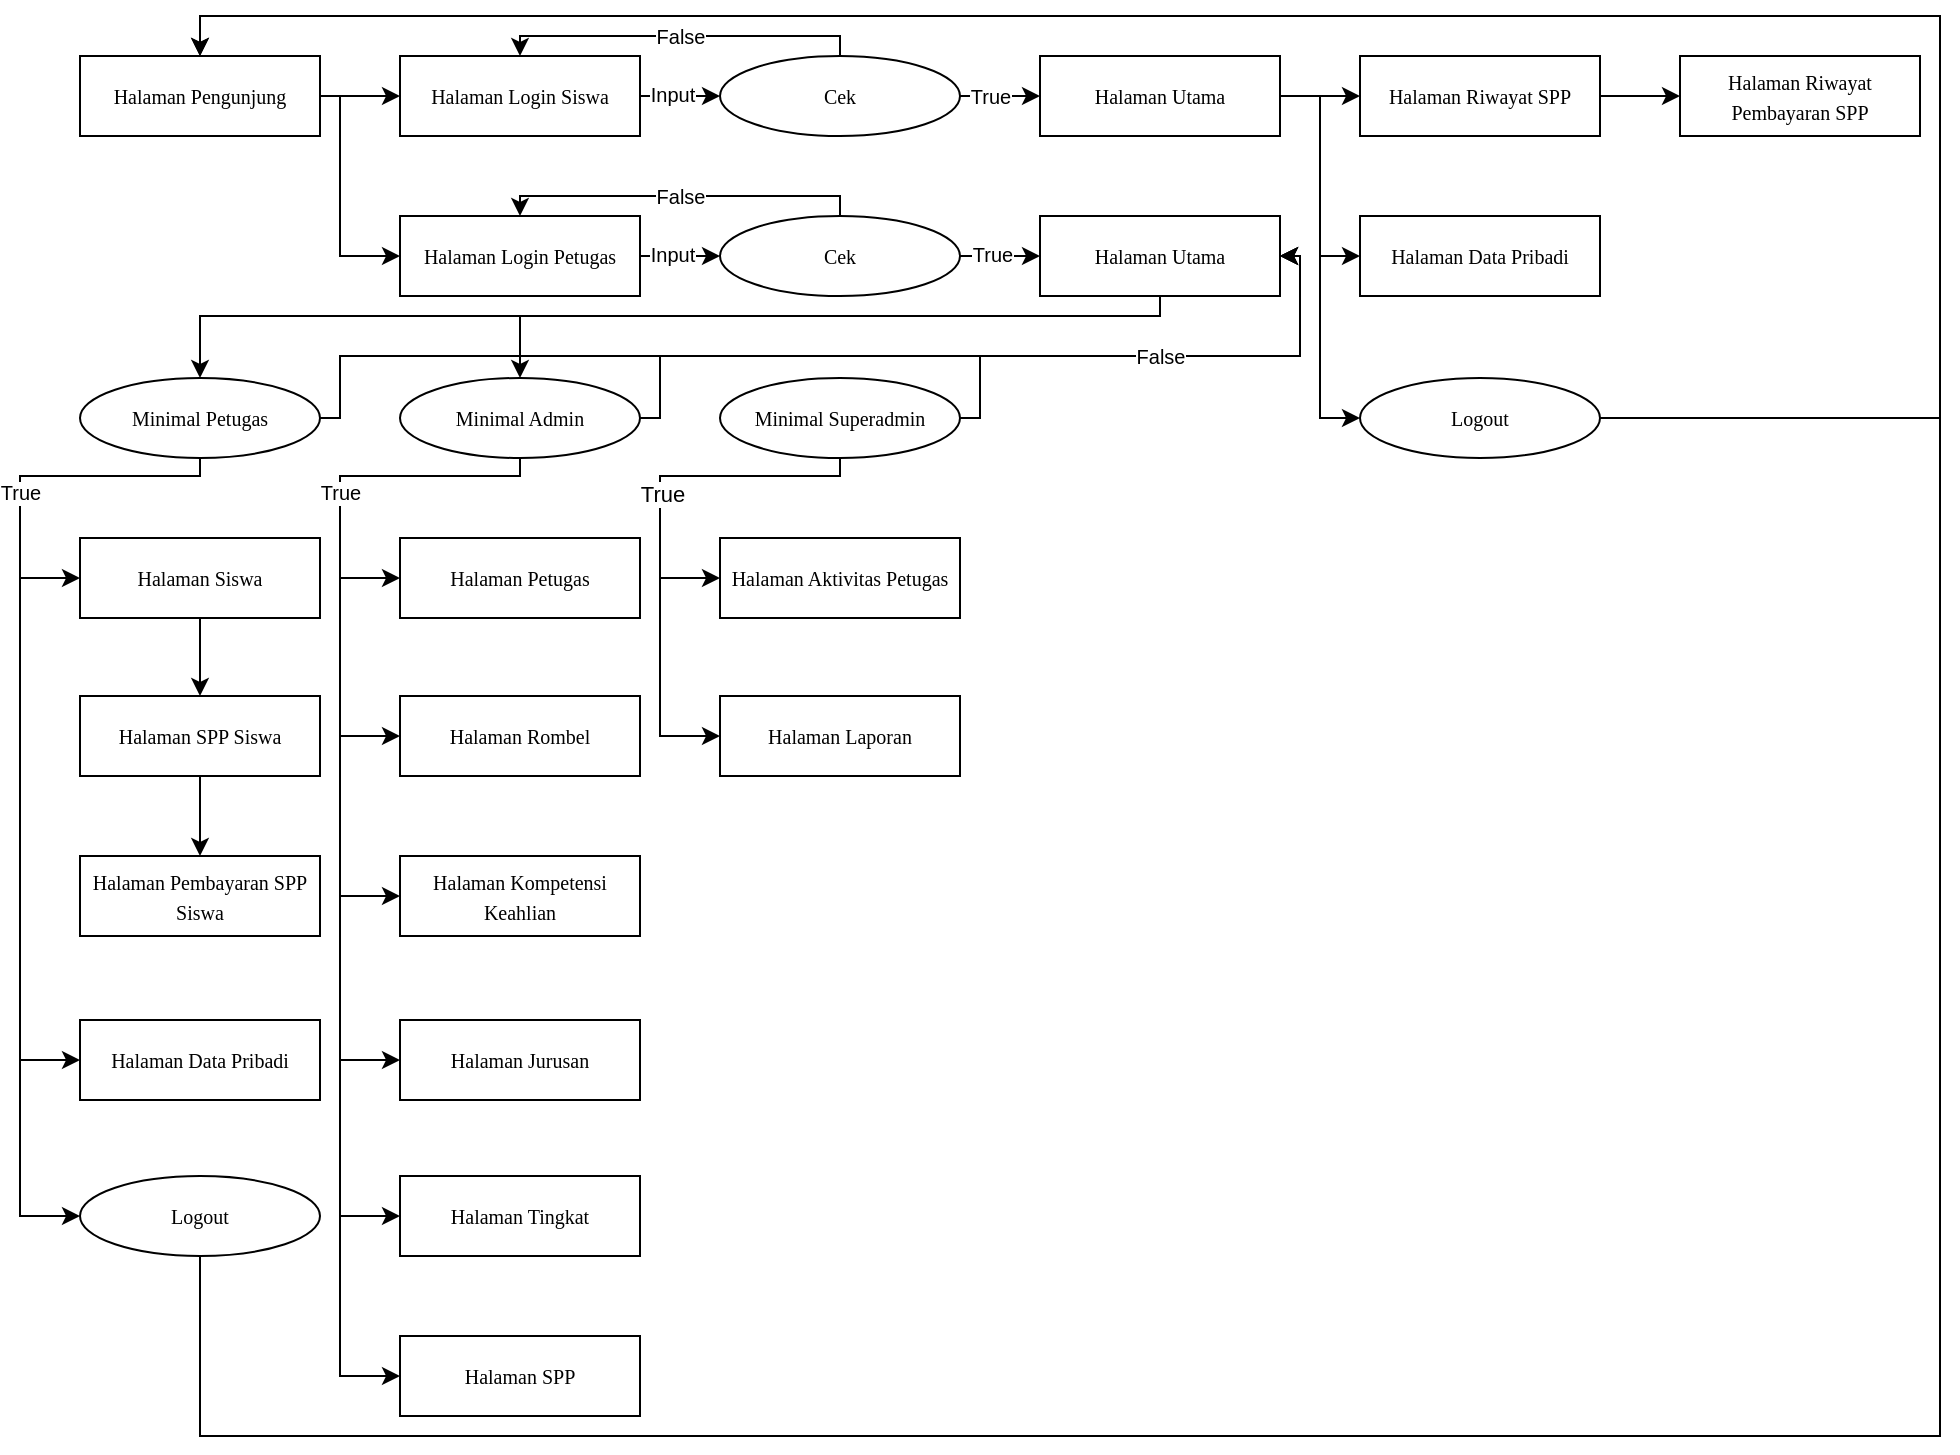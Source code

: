<mxfile>
    <diagram name="Page-1" id="52a04d89-c75d-2922-d76d-85b35f80e030">
        <mxGraphModel dx="1261" dy="678" grid="1" gridSize="10" guides="1" tooltips="1" connect="1" arrows="1" fold="1" page="1" pageScale="1" pageWidth="1100" pageHeight="850" background="none" math="0" shadow="0">
            <root>
                <mxCell id="0"/>
                <mxCell id="1" parent="0"/>
                <mxCell id="BbwhjEKNeiXTBi5WMxnw-6" style="edgeStyle=orthogonalEdgeStyle;rounded=0;orthogonalLoop=1;jettySize=auto;html=1;entryX=0;entryY=0.5;entryDx=0;entryDy=0;" parent="1" source="BbwhjEKNeiXTBi5WMxnw-1" target="BbwhjEKNeiXTBi5WMxnw-4" edge="1">
                    <mxGeometry relative="1" as="geometry"/>
                </mxCell>
                <mxCell id="BbwhjEKNeiXTBi5WMxnw-7" style="edgeStyle=orthogonalEdgeStyle;rounded=0;orthogonalLoop=1;jettySize=auto;html=1;entryX=0;entryY=0.5;entryDx=0;entryDy=0;" parent="1" source="BbwhjEKNeiXTBi5WMxnw-1" target="BbwhjEKNeiXTBi5WMxnw-5" edge="1">
                    <mxGeometry relative="1" as="geometry">
                        <Array as="points">
                            <mxPoint x="170" y="60"/>
                            <mxPoint x="170" y="140"/>
                        </Array>
                    </mxGeometry>
                </mxCell>
                <mxCell id="BbwhjEKNeiXTBi5WMxnw-1" value="&lt;font style=&quot;font-size: 10px;&quot;&gt;Halaman Pengunjung&lt;/font&gt;" style="whiteSpace=wrap;html=1;rounded=0;shadow=0;comic=0;labelBackgroundColor=none;strokeWidth=1;fontFamily=Verdana;fontSize=12;align=center;" parent="1" vertex="1">
                    <mxGeometry x="40" y="40" width="120" height="40" as="geometry"/>
                </mxCell>
                <mxCell id="BbwhjEKNeiXTBi5WMxnw-10" style="edgeStyle=orthogonalEdgeStyle;rounded=0;orthogonalLoop=1;jettySize=auto;html=1;entryX=0;entryY=0.5;entryDx=0;entryDy=0;" parent="1" source="BbwhjEKNeiXTBi5WMxnw-4" target="BbwhjEKNeiXTBi5WMxnw-8" edge="1">
                    <mxGeometry relative="1" as="geometry">
                        <Array as="points">
                            <mxPoint x="340" y="60"/>
                            <mxPoint x="340" y="60"/>
                        </Array>
                    </mxGeometry>
                </mxCell>
                <mxCell id="BbwhjEKNeiXTBi5WMxnw-27" value="Input" style="edgeLabel;html=1;align=center;verticalAlign=middle;resizable=0;points=[];fontSize=10;" parent="BbwhjEKNeiXTBi5WMxnw-10" vertex="1" connectable="0">
                    <mxGeometry x="-0.357" y="1" relative="1" as="geometry">
                        <mxPoint x="3" as="offset"/>
                    </mxGeometry>
                </mxCell>
                <mxCell id="BbwhjEKNeiXTBi5WMxnw-4" value="&lt;font style=&quot;font-size: 10px;&quot;&gt;Halaman Login Siswa&lt;/font&gt;" style="whiteSpace=wrap;html=1;rounded=0;shadow=0;comic=0;labelBackgroundColor=none;strokeWidth=1;fontFamily=Verdana;fontSize=12;align=center;" parent="1" vertex="1">
                    <mxGeometry x="200" y="40" width="120" height="40" as="geometry"/>
                </mxCell>
                <mxCell id="BbwhjEKNeiXTBi5WMxnw-14" style="edgeStyle=orthogonalEdgeStyle;rounded=0;orthogonalLoop=1;jettySize=auto;html=1;entryX=0;entryY=0.5;entryDx=0;entryDy=0;fontSize=10;" parent="1" source="BbwhjEKNeiXTBi5WMxnw-5" target="BbwhjEKNeiXTBi5WMxnw-13" edge="1">
                    <mxGeometry relative="1" as="geometry"/>
                </mxCell>
                <mxCell id="BbwhjEKNeiXTBi5WMxnw-28" value="Input" style="edgeLabel;html=1;align=center;verticalAlign=middle;resizable=0;points=[];fontSize=10;" parent="BbwhjEKNeiXTBi5WMxnw-14" vertex="1" connectable="0">
                    <mxGeometry x="-0.308" y="-1" relative="1" as="geometry">
                        <mxPoint x="2" y="-2" as="offset"/>
                    </mxGeometry>
                </mxCell>
                <mxCell id="BbwhjEKNeiXTBi5WMxnw-5" value="&lt;font style=&quot;font-size: 10px;&quot;&gt;Halaman Login Petugas&lt;/font&gt;" style="whiteSpace=wrap;html=1;rounded=0;shadow=0;comic=0;labelBackgroundColor=none;strokeWidth=1;fontFamily=Verdana;fontSize=12;align=center;" parent="1" vertex="1">
                    <mxGeometry x="200" y="120" width="120" height="40" as="geometry"/>
                </mxCell>
                <mxCell id="BbwhjEKNeiXTBi5WMxnw-11" style="edgeStyle=orthogonalEdgeStyle;rounded=0;orthogonalLoop=1;jettySize=auto;html=1;entryX=0.5;entryY=0;entryDx=0;entryDy=0;" parent="1" source="BbwhjEKNeiXTBi5WMxnw-8" target="BbwhjEKNeiXTBi5WMxnw-4" edge="1">
                    <mxGeometry relative="1" as="geometry">
                        <Array as="points">
                            <mxPoint x="420" y="30"/>
                            <mxPoint x="260" y="30"/>
                        </Array>
                    </mxGeometry>
                </mxCell>
                <mxCell id="BbwhjEKNeiXTBi5WMxnw-26" value="False" style="edgeLabel;html=1;align=center;verticalAlign=middle;resizable=0;points=[];fontSize=10;" parent="BbwhjEKNeiXTBi5WMxnw-11" vertex="1" connectable="0">
                    <mxGeometry x="-0.84" relative="1" as="geometry">
                        <mxPoint x="-76" as="offset"/>
                    </mxGeometry>
                </mxCell>
                <mxCell id="BbwhjEKNeiXTBi5WMxnw-17" style="edgeStyle=orthogonalEdgeStyle;rounded=0;orthogonalLoop=1;jettySize=auto;html=1;entryX=0;entryY=0.5;entryDx=0;entryDy=0;fontSize=10;" parent="1" source="BbwhjEKNeiXTBi5WMxnw-8" target="BbwhjEKNeiXTBi5WMxnw-16" edge="1">
                    <mxGeometry relative="1" as="geometry"/>
                </mxCell>
                <mxCell id="BbwhjEKNeiXTBi5WMxnw-23" value="True" style="edgeLabel;html=1;align=center;verticalAlign=middle;resizable=0;points=[];fontSize=10;" parent="BbwhjEKNeiXTBi5WMxnw-17" vertex="1" connectable="0">
                    <mxGeometry x="-0.196" relative="1" as="geometry">
                        <mxPoint x="-1" as="offset"/>
                    </mxGeometry>
                </mxCell>
                <mxCell id="BbwhjEKNeiXTBi5WMxnw-8" value="&lt;font style=&quot;font-size: 10px;&quot;&gt;Cek&lt;/font&gt;" style="ellipse;whiteSpace=wrap;html=1;rounded=1;shadow=0;comic=0;labelBackgroundColor=none;strokeWidth=1;fontFamily=Verdana;fontSize=12;align=center;" parent="1" vertex="1">
                    <mxGeometry x="360" y="40" width="120" height="40" as="geometry"/>
                </mxCell>
                <mxCell id="BbwhjEKNeiXTBi5WMxnw-15" style="edgeStyle=orthogonalEdgeStyle;rounded=0;orthogonalLoop=1;jettySize=auto;html=1;entryX=0.5;entryY=0;entryDx=0;entryDy=0;fontSize=10;" parent="1" source="BbwhjEKNeiXTBi5WMxnw-13" target="BbwhjEKNeiXTBi5WMxnw-5" edge="1">
                    <mxGeometry relative="1" as="geometry">
                        <Array as="points">
                            <mxPoint x="420" y="110"/>
                            <mxPoint x="260" y="110"/>
                        </Array>
                    </mxGeometry>
                </mxCell>
                <mxCell id="BbwhjEKNeiXTBi5WMxnw-29" value="False" style="edgeLabel;html=1;align=center;verticalAlign=middle;resizable=0;points=[];fontSize=10;" parent="BbwhjEKNeiXTBi5WMxnw-15" vertex="1" connectable="0">
                    <mxGeometry x="-0.831" relative="1" as="geometry">
                        <mxPoint x="-75" as="offset"/>
                    </mxGeometry>
                </mxCell>
                <mxCell id="BbwhjEKNeiXTBi5WMxnw-43" style="edgeStyle=orthogonalEdgeStyle;rounded=0;orthogonalLoop=1;jettySize=auto;html=1;entryX=0;entryY=0.5;entryDx=0;entryDy=0;fontSize=10;" parent="1" source="BbwhjEKNeiXTBi5WMxnw-13" target="BbwhjEKNeiXTBi5WMxnw-42" edge="1">
                    <mxGeometry relative="1" as="geometry"/>
                </mxCell>
                <mxCell id="BbwhjEKNeiXTBi5WMxnw-44" value="True" style="edgeLabel;html=1;align=center;verticalAlign=middle;resizable=0;points=[];fontSize=10;" parent="BbwhjEKNeiXTBi5WMxnw-43" vertex="1" connectable="0">
                    <mxGeometry x="-0.331" relative="1" as="geometry">
                        <mxPoint x="2" y="-1" as="offset"/>
                    </mxGeometry>
                </mxCell>
                <mxCell id="BbwhjEKNeiXTBi5WMxnw-13" value="&lt;font style=&quot;font-size: 10px;&quot;&gt;Cek&lt;/font&gt;" style="ellipse;whiteSpace=wrap;html=1;rounded=1;shadow=0;comic=0;labelBackgroundColor=none;strokeWidth=1;fontFamily=Verdana;fontSize=12;align=center;" parent="1" vertex="1">
                    <mxGeometry x="360" y="120" width="120" height="40" as="geometry"/>
                </mxCell>
                <mxCell id="BbwhjEKNeiXTBi5WMxnw-20" style="edgeStyle=orthogonalEdgeStyle;rounded=0;orthogonalLoop=1;jettySize=auto;html=1;entryX=0;entryY=0.5;entryDx=0;entryDy=0;fontSize=10;" parent="1" source="BbwhjEKNeiXTBi5WMxnw-16" target="BbwhjEKNeiXTBi5WMxnw-18" edge="1">
                    <mxGeometry relative="1" as="geometry"/>
                </mxCell>
                <mxCell id="BbwhjEKNeiXTBi5WMxnw-34" style="edgeStyle=orthogonalEdgeStyle;rounded=0;orthogonalLoop=1;jettySize=auto;html=1;entryX=0;entryY=0.5;entryDx=0;entryDy=0;fontSize=10;" parent="1" source="BbwhjEKNeiXTBi5WMxnw-16" target="BbwhjEKNeiXTBi5WMxnw-32" edge="1">
                    <mxGeometry relative="1" as="geometry">
                        <Array as="points">
                            <mxPoint x="660" y="60"/>
                            <mxPoint x="660" y="140"/>
                        </Array>
                    </mxGeometry>
                </mxCell>
                <mxCell id="BbwhjEKNeiXTBi5WMxnw-36" style="edgeStyle=orthogonalEdgeStyle;rounded=0;orthogonalLoop=1;jettySize=auto;html=1;fontSize=10;entryX=0;entryY=0.5;entryDx=0;entryDy=0;" parent="1" source="BbwhjEKNeiXTBi5WMxnw-16" target="BbwhjEKNeiXTBi5WMxnw-37" edge="1">
                    <mxGeometry relative="1" as="geometry">
                        <mxPoint x="580" y="230" as="targetPoint"/>
                        <Array as="points">
                            <mxPoint x="660" y="60"/>
                            <mxPoint x="660" y="221"/>
                        </Array>
                    </mxGeometry>
                </mxCell>
                <mxCell id="BbwhjEKNeiXTBi5WMxnw-16" value="&lt;font style=&quot;font-size: 10px;&quot;&gt;Halaman Utama&lt;/font&gt;" style="whiteSpace=wrap;html=1;rounded=0;shadow=0;comic=0;labelBackgroundColor=none;strokeWidth=1;fontFamily=Verdana;fontSize=12;align=center;" parent="1" vertex="1">
                    <mxGeometry x="520" y="40" width="120" height="40" as="geometry"/>
                </mxCell>
                <mxCell id="BbwhjEKNeiXTBi5WMxnw-89" style="edgeStyle=orthogonalEdgeStyle;rounded=0;orthogonalLoop=1;jettySize=auto;html=1;entryX=0;entryY=0.5;entryDx=0;entryDy=0;fontSize=10;" parent="1" source="BbwhjEKNeiXTBi5WMxnw-18" target="BbwhjEKNeiXTBi5WMxnw-88" edge="1">
                    <mxGeometry relative="1" as="geometry"/>
                </mxCell>
                <mxCell id="BbwhjEKNeiXTBi5WMxnw-18" value="&lt;font style=&quot;font-size: 10px;&quot;&gt;Halaman Riwayat SPP&lt;/font&gt;" style="whiteSpace=wrap;html=1;rounded=0;shadow=0;comic=0;labelBackgroundColor=none;strokeWidth=1;fontFamily=Verdana;fontSize=12;align=center;" parent="1" vertex="1">
                    <mxGeometry x="680" y="40" width="120" height="40" as="geometry"/>
                </mxCell>
                <mxCell id="BbwhjEKNeiXTBi5WMxnw-32" value="&lt;font style=&quot;font-size: 10px;&quot;&gt;Halaman Data Pribadi&lt;/font&gt;" style="whiteSpace=wrap;html=1;rounded=0;shadow=0;comic=0;labelBackgroundColor=none;strokeWidth=1;fontFamily=Verdana;fontSize=12;align=center;" parent="1" vertex="1">
                    <mxGeometry x="680" y="120" width="120" height="40" as="geometry"/>
                </mxCell>
                <mxCell id="BbwhjEKNeiXTBi5WMxnw-40" style="edgeStyle=orthogonalEdgeStyle;rounded=0;orthogonalLoop=1;jettySize=auto;html=1;entryX=0.5;entryY=0;entryDx=0;entryDy=0;fontSize=10;" parent="1" source="BbwhjEKNeiXTBi5WMxnw-37" target="BbwhjEKNeiXTBi5WMxnw-1" edge="1">
                    <mxGeometry relative="1" as="geometry">
                        <Array as="points">
                            <mxPoint x="970" y="221"/>
                            <mxPoint x="970" y="20"/>
                            <mxPoint x="100" y="20"/>
                        </Array>
                    </mxGeometry>
                </mxCell>
                <mxCell id="BbwhjEKNeiXTBi5WMxnw-37" value="&lt;font style=&quot;font-size: 10px;&quot;&gt;Logout&lt;/font&gt;" style="ellipse;whiteSpace=wrap;html=1;rounded=1;shadow=0;comic=0;labelBackgroundColor=none;strokeWidth=1;fontFamily=Verdana;fontSize=12;align=center;" parent="1" vertex="1">
                    <mxGeometry x="680" y="201" width="120" height="40" as="geometry"/>
                </mxCell>
                <mxCell id="BbwhjEKNeiXTBi5WMxnw-51" style="edgeStyle=orthogonalEdgeStyle;rounded=0;orthogonalLoop=1;jettySize=auto;html=1;entryX=0.5;entryY=0;entryDx=0;entryDy=0;fontSize=10;" parent="1" source="BbwhjEKNeiXTBi5WMxnw-42" target="BbwhjEKNeiXTBi5WMxnw-50" edge="1">
                    <mxGeometry relative="1" as="geometry">
                        <Array as="points">
                            <mxPoint x="580" y="170"/>
                            <mxPoint x="100" y="170"/>
                        </Array>
                    </mxGeometry>
                </mxCell>
                <mxCell id="BbwhjEKNeiXTBi5WMxnw-62" style="edgeStyle=orthogonalEdgeStyle;rounded=0;orthogonalLoop=1;jettySize=auto;html=1;entryX=0.5;entryY=0;entryDx=0;entryDy=0;fontSize=10;exitX=0.5;exitY=1;exitDx=0;exitDy=0;" parent="1" source="BbwhjEKNeiXTBi5WMxnw-42" target="BbwhjEKNeiXTBi5WMxnw-61" edge="1">
                    <mxGeometry relative="1" as="geometry">
                        <Array as="points">
                            <mxPoint x="580" y="170"/>
                            <mxPoint x="260" y="170"/>
                        </Array>
                    </mxGeometry>
                </mxCell>
                <mxCell id="BbwhjEKNeiXTBi5WMxnw-42" value="&lt;font style=&quot;font-size: 10px;&quot;&gt;Halaman Utama&lt;/font&gt;" style="whiteSpace=wrap;html=1;rounded=0;shadow=0;comic=0;labelBackgroundColor=none;strokeWidth=1;fontFamily=Verdana;fontSize=12;align=center;" parent="1" vertex="1">
                    <mxGeometry x="520" y="120" width="120" height="40" as="geometry"/>
                </mxCell>
                <mxCell id="BbwhjEKNeiXTBi5WMxnw-58" style="edgeStyle=orthogonalEdgeStyle;rounded=0;orthogonalLoop=1;jettySize=auto;html=1;fontSize=10;" parent="1" source="BbwhjEKNeiXTBi5WMxnw-50" target="BbwhjEKNeiXTBi5WMxnw-53" edge="1">
                    <mxGeometry relative="1" as="geometry">
                        <Array as="points">
                            <mxPoint x="100" y="250"/>
                            <mxPoint x="10" y="250"/>
                            <mxPoint x="10" y="301"/>
                        </Array>
                    </mxGeometry>
                </mxCell>
                <mxCell id="BbwhjEKNeiXTBi5WMxnw-93" style="edgeStyle=orthogonalEdgeStyle;rounded=0;orthogonalLoop=1;jettySize=auto;html=1;entryX=1;entryY=0.5;entryDx=0;entryDy=0;fontSize=10;" parent="1" source="BbwhjEKNeiXTBi5WMxnw-50" target="BbwhjEKNeiXTBi5WMxnw-42" edge="1">
                    <mxGeometry relative="1" as="geometry">
                        <Array as="points">
                            <mxPoint x="170" y="221"/>
                            <mxPoint x="170" y="190"/>
                            <mxPoint x="650" y="190"/>
                            <mxPoint x="650" y="140"/>
                        </Array>
                    </mxGeometry>
                </mxCell>
                <mxCell id="BbwhjEKNeiXTBi5WMxnw-96" style="edgeStyle=orthogonalEdgeStyle;rounded=0;orthogonalLoop=1;jettySize=auto;html=1;entryX=0;entryY=0.5;entryDx=0;entryDy=0;fontSize=10;" parent="1" source="BbwhjEKNeiXTBi5WMxnw-50" target="BbwhjEKNeiXTBi5WMxnw-95" edge="1">
                    <mxGeometry relative="1" as="geometry">
                        <Array as="points">
                            <mxPoint x="100" y="250"/>
                            <mxPoint x="10" y="250"/>
                            <mxPoint x="10" y="542"/>
                        </Array>
                    </mxGeometry>
                </mxCell>
                <mxCell id="BbwhjEKNeiXTBi5WMxnw-100" style="edgeStyle=orthogonalEdgeStyle;rounded=0;orthogonalLoop=1;jettySize=auto;html=1;entryX=0;entryY=0.5;entryDx=0;entryDy=0;fontSize=10;" parent="1" source="BbwhjEKNeiXTBi5WMxnw-50" target="BbwhjEKNeiXTBi5WMxnw-99" edge="1">
                    <mxGeometry relative="1" as="geometry">
                        <Array as="points">
                            <mxPoint x="100" y="250"/>
                            <mxPoint x="10" y="250"/>
                            <mxPoint x="10" y="620"/>
                        </Array>
                    </mxGeometry>
                </mxCell>
                <mxCell id="BbwhjEKNeiXTBi5WMxnw-102" value="True" style="edgeLabel;html=1;align=center;verticalAlign=middle;resizable=0;points=[];fontSize=10;" parent="BbwhjEKNeiXTBi5WMxnw-100" vertex="1" connectable="0">
                    <mxGeometry x="-0.557" relative="1" as="geometry">
                        <mxPoint y="-4" as="offset"/>
                    </mxGeometry>
                </mxCell>
                <mxCell id="BbwhjEKNeiXTBi5WMxnw-50" value="&lt;font style=&quot;font-size: 10px;&quot;&gt;Minimal Petugas&lt;/font&gt;" style="ellipse;whiteSpace=wrap;html=1;rounded=1;shadow=0;comic=0;labelBackgroundColor=none;strokeWidth=1;fontFamily=Verdana;fontSize=12;align=center;" parent="1" vertex="1">
                    <mxGeometry x="40" y="201" width="120" height="40" as="geometry"/>
                </mxCell>
                <mxCell id="BbwhjEKNeiXTBi5WMxnw-59" style="edgeStyle=orthogonalEdgeStyle;rounded=0;orthogonalLoop=1;jettySize=auto;html=1;entryX=0.5;entryY=0;entryDx=0;entryDy=0;fontSize=10;" parent="1" source="BbwhjEKNeiXTBi5WMxnw-53" target="BbwhjEKNeiXTBi5WMxnw-54" edge="1">
                    <mxGeometry relative="1" as="geometry"/>
                </mxCell>
                <mxCell id="BbwhjEKNeiXTBi5WMxnw-53" value="&lt;font style=&quot;font-size: 10px;&quot;&gt;Halaman Siswa&lt;br&gt;&lt;/font&gt;" style="whiteSpace=wrap;html=1;rounded=0;shadow=0;comic=0;labelBackgroundColor=none;strokeWidth=1;fontFamily=Verdana;fontSize=12;align=center;" parent="1" vertex="1">
                    <mxGeometry x="40" y="281" width="120" height="40" as="geometry"/>
                </mxCell>
                <mxCell id="BbwhjEKNeiXTBi5WMxnw-60" style="edgeStyle=orthogonalEdgeStyle;rounded=0;orthogonalLoop=1;jettySize=auto;html=1;fontSize=10;" parent="1" source="BbwhjEKNeiXTBi5WMxnw-54" target="BbwhjEKNeiXTBi5WMxnw-56" edge="1">
                    <mxGeometry relative="1" as="geometry"/>
                </mxCell>
                <mxCell id="BbwhjEKNeiXTBi5WMxnw-54" value="&lt;font style=&quot;font-size: 10px;&quot;&gt;Halaman SPP Siswa&lt;br&gt;&lt;/font&gt;" style="whiteSpace=wrap;html=1;rounded=0;shadow=0;comic=0;labelBackgroundColor=none;strokeWidth=1;fontFamily=Verdana;fontSize=12;align=center;" parent="1" vertex="1">
                    <mxGeometry x="40" y="360" width="120" height="40" as="geometry"/>
                </mxCell>
                <mxCell id="BbwhjEKNeiXTBi5WMxnw-56" value="&lt;font style=&quot;font-size: 10px;&quot;&gt;Halaman Pembayaran SPP Siswa&lt;/font&gt;" style="whiteSpace=wrap;html=1;rounded=0;shadow=0;comic=0;labelBackgroundColor=none;strokeWidth=1;fontFamily=Verdana;fontSize=12;align=center;" parent="1" vertex="1">
                    <mxGeometry x="40" y="440" width="120" height="40" as="geometry"/>
                </mxCell>
                <mxCell id="BbwhjEKNeiXTBi5WMxnw-73" style="edgeStyle=orthogonalEdgeStyle;rounded=0;orthogonalLoop=1;jettySize=auto;html=1;fontSize=10;" parent="1" source="BbwhjEKNeiXTBi5WMxnw-61" edge="1">
                    <mxGeometry relative="1" as="geometry">
                        <mxPoint x="200" y="380" as="targetPoint"/>
                        <Array as="points">
                            <mxPoint x="260" y="250"/>
                            <mxPoint x="170" y="250"/>
                            <mxPoint x="170" y="380"/>
                        </Array>
                    </mxGeometry>
                </mxCell>
                <mxCell id="BbwhjEKNeiXTBi5WMxnw-74" style="edgeStyle=orthogonalEdgeStyle;rounded=0;orthogonalLoop=1;jettySize=auto;html=1;entryX=0;entryY=0.5;entryDx=0;entryDy=0;fontSize=10;" parent="1" source="BbwhjEKNeiXTBi5WMxnw-61" target="BbwhjEKNeiXTBi5WMxnw-64" edge="1">
                    <mxGeometry relative="1" as="geometry">
                        <Array as="points">
                            <mxPoint x="260" y="250"/>
                            <mxPoint x="170" y="250"/>
                            <mxPoint x="170" y="301"/>
                        </Array>
                    </mxGeometry>
                </mxCell>
                <mxCell id="BbwhjEKNeiXTBi5WMxnw-75" style="edgeStyle=orthogonalEdgeStyle;rounded=0;orthogonalLoop=1;jettySize=auto;html=1;entryX=0;entryY=0.5;entryDx=0;entryDy=0;fontSize=10;" parent="1" source="BbwhjEKNeiXTBi5WMxnw-61" target="BbwhjEKNeiXTBi5WMxnw-66" edge="1">
                    <mxGeometry relative="1" as="geometry">
                        <Array as="points">
                            <mxPoint x="260" y="250"/>
                            <mxPoint x="170" y="250"/>
                            <mxPoint x="170" y="460"/>
                        </Array>
                    </mxGeometry>
                </mxCell>
                <mxCell id="BbwhjEKNeiXTBi5WMxnw-76" style="edgeStyle=orthogonalEdgeStyle;rounded=0;orthogonalLoop=1;jettySize=auto;html=1;entryX=0;entryY=0.5;entryDx=0;entryDy=0;fontSize=10;" parent="1" source="BbwhjEKNeiXTBi5WMxnw-61" target="BbwhjEKNeiXTBi5WMxnw-70" edge="1">
                    <mxGeometry relative="1" as="geometry">
                        <Array as="points">
                            <mxPoint x="260" y="250"/>
                            <mxPoint x="170" y="250"/>
                            <mxPoint x="170" y="542"/>
                        </Array>
                    </mxGeometry>
                </mxCell>
                <mxCell id="BbwhjEKNeiXTBi5WMxnw-78" style="edgeStyle=orthogonalEdgeStyle;rounded=0;orthogonalLoop=1;jettySize=auto;html=1;entryX=0;entryY=0.5;entryDx=0;entryDy=0;fontSize=10;" parent="1" source="BbwhjEKNeiXTBi5WMxnw-61" target="BbwhjEKNeiXTBi5WMxnw-69" edge="1">
                    <mxGeometry relative="1" as="geometry">
                        <Array as="points">
                            <mxPoint x="260" y="250"/>
                            <mxPoint x="170" y="250"/>
                            <mxPoint x="170" y="620"/>
                        </Array>
                    </mxGeometry>
                </mxCell>
                <mxCell id="BbwhjEKNeiXTBi5WMxnw-79" style="edgeStyle=orthogonalEdgeStyle;rounded=0;orthogonalLoop=1;jettySize=auto;html=1;entryX=0;entryY=0.5;entryDx=0;entryDy=0;fontSize=10;" parent="1" source="BbwhjEKNeiXTBi5WMxnw-61" target="BbwhjEKNeiXTBi5WMxnw-77" edge="1">
                    <mxGeometry relative="1" as="geometry">
                        <Array as="points">
                            <mxPoint x="260" y="250"/>
                            <mxPoint x="170" y="250"/>
                            <mxPoint x="170" y="700"/>
                        </Array>
                    </mxGeometry>
                </mxCell>
                <mxCell id="BbwhjEKNeiXTBi5WMxnw-81" value="True" style="edgeLabel;html=1;align=center;verticalAlign=middle;resizable=0;points=[];fontSize=10;" parent="BbwhjEKNeiXTBi5WMxnw-79" vertex="1" connectable="0">
                    <mxGeometry x="-0.601" relative="1" as="geometry">
                        <mxPoint y="-9" as="offset"/>
                    </mxGeometry>
                </mxCell>
                <mxCell id="BbwhjEKNeiXTBi5WMxnw-94" style="edgeStyle=orthogonalEdgeStyle;rounded=0;orthogonalLoop=1;jettySize=auto;html=1;entryX=1;entryY=0.5;entryDx=0;entryDy=0;fontSize=10;" parent="1" source="BbwhjEKNeiXTBi5WMxnw-61" target="BbwhjEKNeiXTBi5WMxnw-42" edge="1">
                    <mxGeometry relative="1" as="geometry">
                        <Array as="points">
                            <mxPoint x="330" y="221"/>
                            <mxPoint x="330" y="190"/>
                            <mxPoint x="650" y="190"/>
                            <mxPoint x="650" y="140"/>
                        </Array>
                    </mxGeometry>
                </mxCell>
                <mxCell id="BbwhjEKNeiXTBi5WMxnw-61" value="&lt;font style=&quot;font-size: 10px;&quot;&gt;Minimal Admin&lt;/font&gt;" style="ellipse;whiteSpace=wrap;html=1;rounded=1;shadow=0;comic=0;labelBackgroundColor=none;strokeWidth=1;fontFamily=Verdana;fontSize=12;align=center;" parent="1" vertex="1">
                    <mxGeometry x="200" y="201" width="120" height="40" as="geometry"/>
                </mxCell>
                <mxCell id="BbwhjEKNeiXTBi5WMxnw-64" value="&lt;font style=&quot;font-size: 10px;&quot;&gt;Halaman Petugas&lt;br&gt;&lt;/font&gt;" style="whiteSpace=wrap;html=1;rounded=0;shadow=0;comic=0;labelBackgroundColor=none;strokeWidth=1;fontFamily=Verdana;fontSize=12;align=center;" parent="1" vertex="1">
                    <mxGeometry x="200" y="281" width="120" height="40" as="geometry"/>
                </mxCell>
                <mxCell id="BbwhjEKNeiXTBi5WMxnw-65" value="&lt;font style=&quot;font-size: 10px;&quot;&gt;Halaman Rombel&lt;br&gt;&lt;/font&gt;" style="whiteSpace=wrap;html=1;rounded=0;shadow=0;comic=0;labelBackgroundColor=none;strokeWidth=1;fontFamily=Verdana;fontSize=12;align=center;" parent="1" vertex="1">
                    <mxGeometry x="200" y="360" width="120" height="40" as="geometry"/>
                </mxCell>
                <mxCell id="BbwhjEKNeiXTBi5WMxnw-66" value="&lt;font style=&quot;font-size: 10px;&quot;&gt;Halaman Kompetensi Keahlian&lt;br&gt;&lt;/font&gt;" style="whiteSpace=wrap;html=1;rounded=0;shadow=0;comic=0;labelBackgroundColor=none;strokeWidth=1;fontFamily=Verdana;fontSize=12;align=center;" parent="1" vertex="1">
                    <mxGeometry x="200" y="440" width="120" height="40" as="geometry"/>
                </mxCell>
                <mxCell id="BbwhjEKNeiXTBi5WMxnw-69" value="&lt;font style=&quot;font-size: 10px;&quot;&gt;Halaman Tingkat&lt;br&gt;&lt;/font&gt;" style="whiteSpace=wrap;html=1;rounded=0;shadow=0;comic=0;labelBackgroundColor=none;strokeWidth=1;fontFamily=Verdana;fontSize=12;align=center;" parent="1" vertex="1">
                    <mxGeometry x="200" y="600" width="120" height="40" as="geometry"/>
                </mxCell>
                <mxCell id="BbwhjEKNeiXTBi5WMxnw-70" value="&lt;font style=&quot;font-size: 10px;&quot;&gt;Halaman Jurusan&lt;br&gt;&lt;/font&gt;" style="whiteSpace=wrap;html=1;rounded=0;shadow=0;comic=0;labelBackgroundColor=none;strokeWidth=1;fontFamily=Verdana;fontSize=12;align=center;" parent="1" vertex="1">
                    <mxGeometry x="200" y="522" width="120" height="40" as="geometry"/>
                </mxCell>
                <mxCell id="BbwhjEKNeiXTBi5WMxnw-77" value="&lt;font style=&quot;font-size: 10px;&quot;&gt;Halaman SPP&lt;br&gt;&lt;/font&gt;" style="whiteSpace=wrap;html=1;rounded=0;shadow=0;comic=0;labelBackgroundColor=none;strokeWidth=1;fontFamily=Verdana;fontSize=12;align=center;" parent="1" vertex="1">
                    <mxGeometry x="200" y="680" width="120" height="40" as="geometry"/>
                </mxCell>
                <mxCell id="BbwhjEKNeiXTBi5WMxnw-83" value="&lt;font style=&quot;font-size: 10px;&quot;&gt;Halaman Aktivitas Petugas&lt;br&gt;&lt;/font&gt;" style="whiteSpace=wrap;html=1;rounded=0;shadow=0;comic=0;labelBackgroundColor=none;strokeWidth=1;fontFamily=Verdana;fontSize=12;align=center;" parent="1" vertex="1">
                    <mxGeometry x="360" y="281" width="120" height="40" as="geometry"/>
                </mxCell>
                <mxCell id="BbwhjEKNeiXTBi5WMxnw-85" style="edgeStyle=orthogonalEdgeStyle;rounded=0;orthogonalLoop=1;jettySize=auto;html=1;fontSize=10;entryX=0;entryY=0.5;entryDx=0;entryDy=0;" parent="1" source="BbwhjEKNeiXTBi5WMxnw-84" target="BbwhjEKNeiXTBi5WMxnw-83" edge="1">
                    <mxGeometry relative="1" as="geometry">
                        <mxPoint x="350" y="280" as="targetPoint"/>
                        <Array as="points">
                            <mxPoint x="420" y="250"/>
                            <mxPoint x="330" y="250"/>
                            <mxPoint x="330" y="301"/>
                        </Array>
                    </mxGeometry>
                </mxCell>
                <mxCell id="BbwhjEKNeiXTBi5WMxnw-91" style="edgeStyle=orthogonalEdgeStyle;rounded=0;orthogonalLoop=1;jettySize=auto;html=1;entryX=1;entryY=0.5;entryDx=0;entryDy=0;fontSize=10;" parent="1" source="BbwhjEKNeiXTBi5WMxnw-84" target="BbwhjEKNeiXTBi5WMxnw-42" edge="1">
                    <mxGeometry relative="1" as="geometry">
                        <Array as="points">
                            <mxPoint x="490" y="221"/>
                            <mxPoint x="490" y="190"/>
                            <mxPoint x="650" y="190"/>
                            <mxPoint x="650" y="140"/>
                        </Array>
                    </mxGeometry>
                </mxCell>
                <mxCell id="BbwhjEKNeiXTBi5WMxnw-92" value="False" style="edgeLabel;html=1;align=center;verticalAlign=middle;resizable=0;points=[];fontSize=10;rotation=0;" parent="BbwhjEKNeiXTBi5WMxnw-91" vertex="1" connectable="0">
                    <mxGeometry x="0.61" y="1" relative="1" as="geometry">
                        <mxPoint x="-69" y="9" as="offset"/>
                    </mxGeometry>
                </mxCell>
                <mxCell id="BbwhjEKNeiXTBi5WMxnw-84" value="&lt;font style=&quot;font-size: 10px;&quot;&gt;Minimal Superadmin&lt;/font&gt;" style="ellipse;whiteSpace=wrap;html=1;rounded=1;shadow=0;comic=0;labelBackgroundColor=none;strokeWidth=1;fontFamily=Verdana;fontSize=12;align=center;" parent="1" vertex="1">
                    <mxGeometry x="360" y="201" width="120" height="40" as="geometry"/>
                </mxCell>
                <mxCell id="BbwhjEKNeiXTBi5WMxnw-88" value="&lt;font style=&quot;font-size: 10px;&quot;&gt;Halaman Riwayat Pembayaran SPP&lt;/font&gt;" style="whiteSpace=wrap;html=1;rounded=0;shadow=0;comic=0;labelBackgroundColor=none;strokeWidth=1;fontFamily=Verdana;fontSize=12;align=center;" parent="1" vertex="1">
                    <mxGeometry x="840" y="40" width="120" height="40" as="geometry"/>
                </mxCell>
                <mxCell id="BbwhjEKNeiXTBi5WMxnw-95" value="&lt;font style=&quot;font-size: 10px;&quot;&gt;Halaman Data Pribadi&lt;/font&gt;" style="whiteSpace=wrap;html=1;rounded=0;shadow=0;comic=0;labelBackgroundColor=none;strokeWidth=1;fontFamily=Verdana;fontSize=12;align=center;" parent="1" vertex="1">
                    <mxGeometry x="40" y="522" width="120" height="40" as="geometry"/>
                </mxCell>
                <mxCell id="BbwhjEKNeiXTBi5WMxnw-101" style="edgeStyle=orthogonalEdgeStyle;rounded=0;orthogonalLoop=1;jettySize=auto;html=1;entryX=0.5;entryY=0;entryDx=0;entryDy=0;fontSize=10;" parent="1" source="BbwhjEKNeiXTBi5WMxnw-99" target="BbwhjEKNeiXTBi5WMxnw-1" edge="1">
                    <mxGeometry relative="1" as="geometry">
                        <Array as="points">
                            <mxPoint x="100" y="730"/>
                            <mxPoint x="970" y="730"/>
                            <mxPoint x="970" y="20"/>
                            <mxPoint x="100" y="20"/>
                        </Array>
                    </mxGeometry>
                </mxCell>
                <mxCell id="BbwhjEKNeiXTBi5WMxnw-99" value="&lt;font style=&quot;font-size: 10px;&quot;&gt;Logout&lt;/font&gt;" style="ellipse;whiteSpace=wrap;html=1;rounded=1;shadow=0;comic=0;labelBackgroundColor=none;strokeWidth=1;fontFamily=Verdana;fontSize=12;align=center;" parent="1" vertex="1">
                    <mxGeometry x="40" y="600" width="120" height="40" as="geometry"/>
                </mxCell>
                <mxCell id="3" value="&lt;font style=&quot;font-size: 10px;&quot;&gt;Halaman Laporan&lt;br&gt;&lt;/font&gt;" style="whiteSpace=wrap;html=1;rounded=0;shadow=0;comic=0;labelBackgroundColor=none;strokeWidth=1;fontFamily=Verdana;fontSize=12;align=center;" vertex="1" parent="1">
                    <mxGeometry x="360" y="360" width="120" height="40" as="geometry"/>
                </mxCell>
                <mxCell id="7" style="edgeStyle=orthogonalEdgeStyle;rounded=0;orthogonalLoop=1;jettySize=auto;html=1;fontSize=10;entryX=0;entryY=0.5;entryDx=0;entryDy=0;exitX=0.5;exitY=1;exitDx=0;exitDy=0;" edge="1" parent="1" source="BbwhjEKNeiXTBi5WMxnw-84" target="3">
                    <mxGeometry relative="1" as="geometry">
                        <mxPoint x="430" y="251" as="sourcePoint"/>
                        <mxPoint x="370" y="311" as="targetPoint"/>
                        <Array as="points">
                            <mxPoint x="420" y="250"/>
                            <mxPoint x="330" y="250"/>
                            <mxPoint x="330" y="380"/>
                        </Array>
                    </mxGeometry>
                </mxCell>
                <mxCell id="10" value="True" style="edgeLabel;html=1;align=center;verticalAlign=middle;resizable=0;points=[];" vertex="1" connectable="0" parent="7">
                    <mxGeometry x="-0.177" y="1" relative="1" as="geometry">
                        <mxPoint y="1" as="offset"/>
                    </mxGeometry>
                </mxCell>
            </root>
        </mxGraphModel>
    </diagram>
</mxfile>